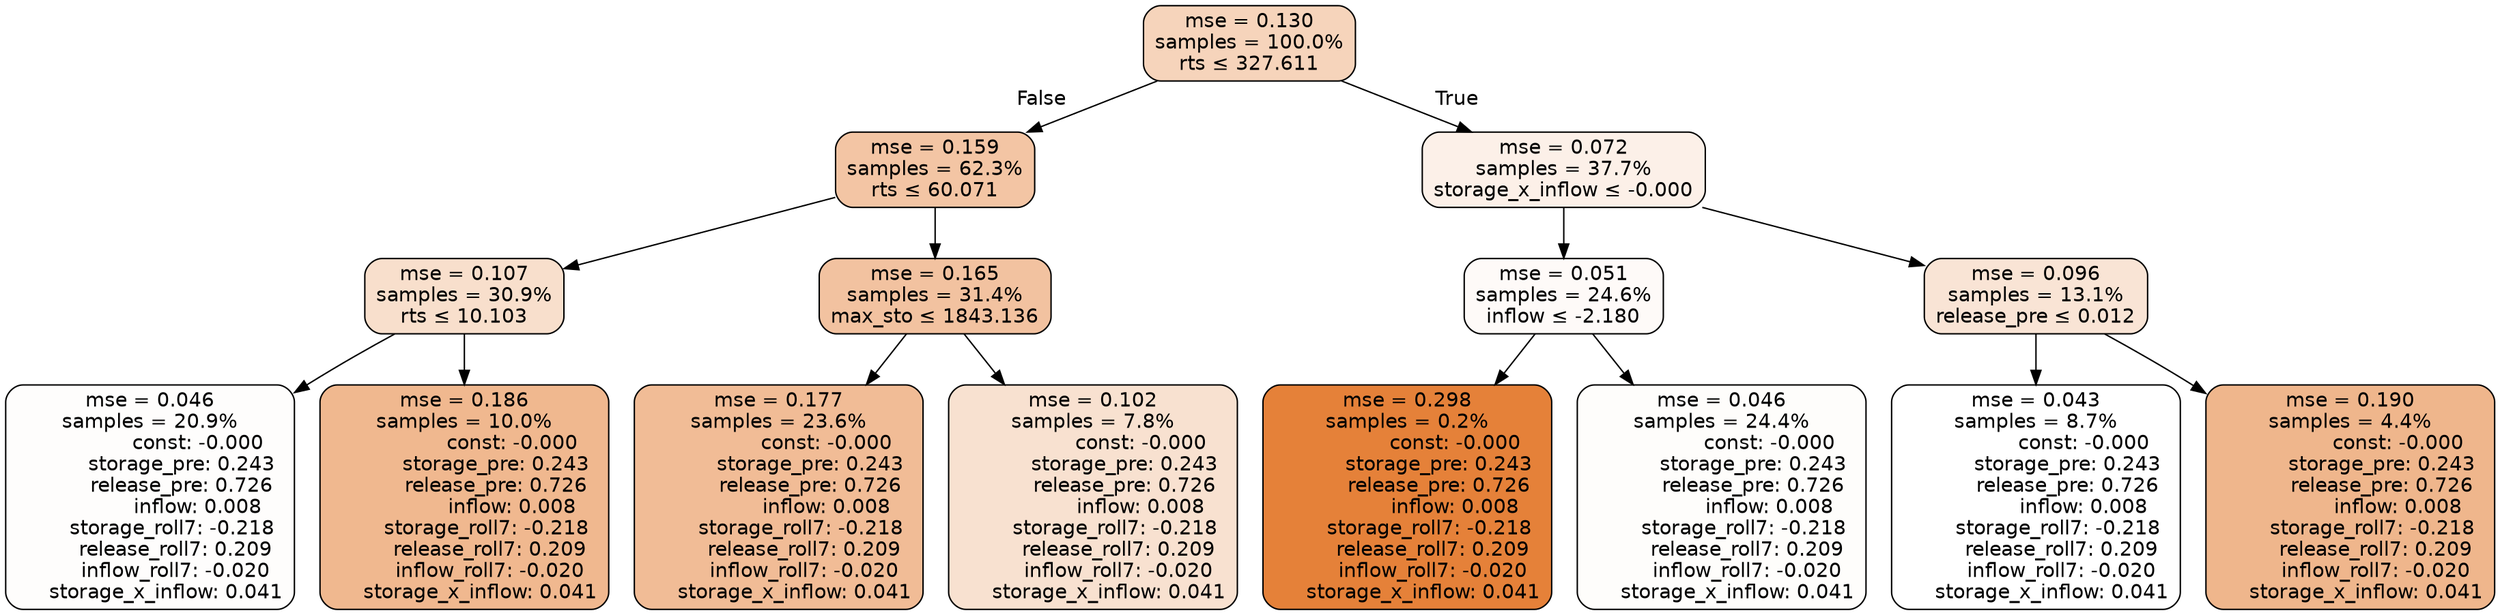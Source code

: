 digraph tree {
node [shape=rectangle, style="filled, rounded", color="black", fontname=helvetica] ;
edge [fontname=helvetica] ;
	"0" [label="mse = 0.130
samples = 100.0%
rts &le; 327.611", fillcolor="#f6d4bb"]
	"1" [label="mse = 0.159
samples = 62.3%
rts &le; 60.071", fillcolor="#f3c5a4"]
	"2" [label="mse = 0.107
samples = 30.9%
rts &le; 10.103", fillcolor="#f8dfcc"]
	"3" [label="mse = 0.046
samples = 20.9%
               const: -0.000
          storage_pre: 0.243
          release_pre: 0.726
               inflow: 0.008
       storage_roll7: -0.218
        release_roll7: 0.209
        inflow_roll7: -0.020
     storage_x_inflow: 0.041", fillcolor="#fefdfc"]
	"4" [label="mse = 0.186
samples = 10.0%
               const: -0.000
          storage_pre: 0.243
          release_pre: 0.726
               inflow: 0.008
       storage_roll7: -0.218
        release_roll7: 0.209
        inflow_roll7: -0.020
     storage_x_inflow: 0.041", fillcolor="#f0b88f"]
	"5" [label="mse = 0.165
samples = 31.4%
max_sto &le; 1843.136", fillcolor="#f2c2a0"]
	"6" [label="mse = 0.177
samples = 23.6%
               const: -0.000
          storage_pre: 0.243
          release_pre: 0.726
               inflow: 0.008
       storage_roll7: -0.218
        release_roll7: 0.209
        inflow_roll7: -0.020
     storage_x_inflow: 0.041", fillcolor="#f1bc96"]
	"7" [label="mse = 0.102
samples = 7.8%
               const: -0.000
          storage_pre: 0.243
          release_pre: 0.726
               inflow: 0.008
       storage_roll7: -0.218
        release_roll7: 0.209
        inflow_roll7: -0.020
     storage_x_inflow: 0.041", fillcolor="#f8e1d0"]
	"8" [label="mse = 0.072
samples = 37.7%
storage_x_inflow &le; -0.000", fillcolor="#fcf0e8"]
	"9" [label="mse = 0.051
samples = 24.6%
inflow &le; -2.180", fillcolor="#fefaf8"]
	"10" [label="mse = 0.298
samples = 0.2%
               const: -0.000
          storage_pre: 0.243
          release_pre: 0.726
               inflow: 0.008
       storage_roll7: -0.218
        release_roll7: 0.209
        inflow_roll7: -0.020
     storage_x_inflow: 0.041", fillcolor="#e58139"]
	"11" [label="mse = 0.046
samples = 24.4%
               const: -0.000
          storage_pre: 0.243
          release_pre: 0.726
               inflow: 0.008
       storage_roll7: -0.218
        release_roll7: 0.209
        inflow_roll7: -0.020
     storage_x_inflow: 0.041", fillcolor="#fefdfb"]
	"12" [label="mse = 0.096
samples = 13.1%
release_pre &le; 0.012", fillcolor="#f9e4d5"]
	"13" [label="mse = 0.043
samples = 8.7%
               const: -0.000
          storage_pre: 0.243
          release_pre: 0.726
               inflow: 0.008
       storage_roll7: -0.218
        release_roll7: 0.209
        inflow_roll7: -0.020
     storage_x_inflow: 0.041", fillcolor="#ffffff"]
	"14" [label="mse = 0.190
samples = 4.4%
               const: -0.000
          storage_pre: 0.243
          release_pre: 0.726
               inflow: 0.008
       storage_roll7: -0.218
        release_roll7: 0.209
        inflow_roll7: -0.020
     storage_x_inflow: 0.041", fillcolor="#efb68c"]

	"0" -> "1" [labeldistance=2.5, labelangle=45, headlabel="False"]
	"1" -> "2"
	"2" -> "3"
	"2" -> "4"
	"1" -> "5"
	"5" -> "6"
	"5" -> "7"
	"0" -> "8" [labeldistance=2.5, labelangle=-45, headlabel="True"]
	"8" -> "9"
	"9" -> "10"
	"9" -> "11"
	"8" -> "12"
	"12" -> "13"
	"12" -> "14"
}